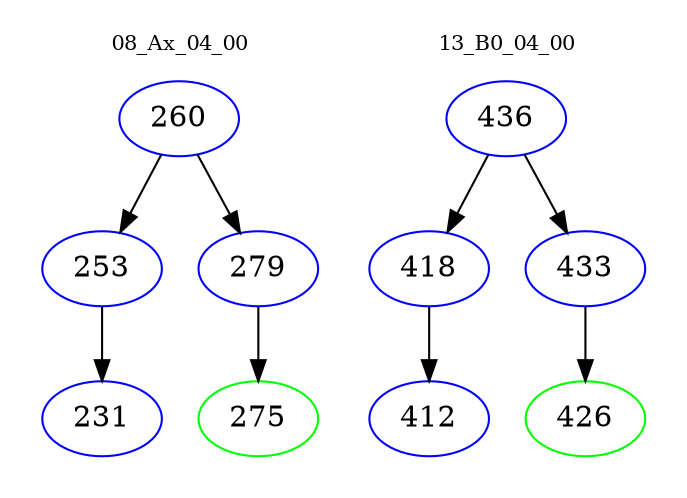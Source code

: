 digraph{
subgraph cluster_0 {
color = white
label = "08_Ax_04_00";
fontsize=10;
T0_260 [label="260", color="blue"]
T0_260 -> T0_253 [color="black"]
T0_253 [label="253", color="blue"]
T0_253 -> T0_231 [color="black"]
T0_231 [label="231", color="blue"]
T0_260 -> T0_279 [color="black"]
T0_279 [label="279", color="blue"]
T0_279 -> T0_275 [color="black"]
T0_275 [label="275", color="green"]
}
subgraph cluster_1 {
color = white
label = "13_B0_04_00";
fontsize=10;
T1_436 [label="436", color="blue"]
T1_436 -> T1_418 [color="black"]
T1_418 [label="418", color="blue"]
T1_418 -> T1_412 [color="black"]
T1_412 [label="412", color="blue"]
T1_436 -> T1_433 [color="black"]
T1_433 [label="433", color="blue"]
T1_433 -> T1_426 [color="black"]
T1_426 [label="426", color="green"]
}
}
